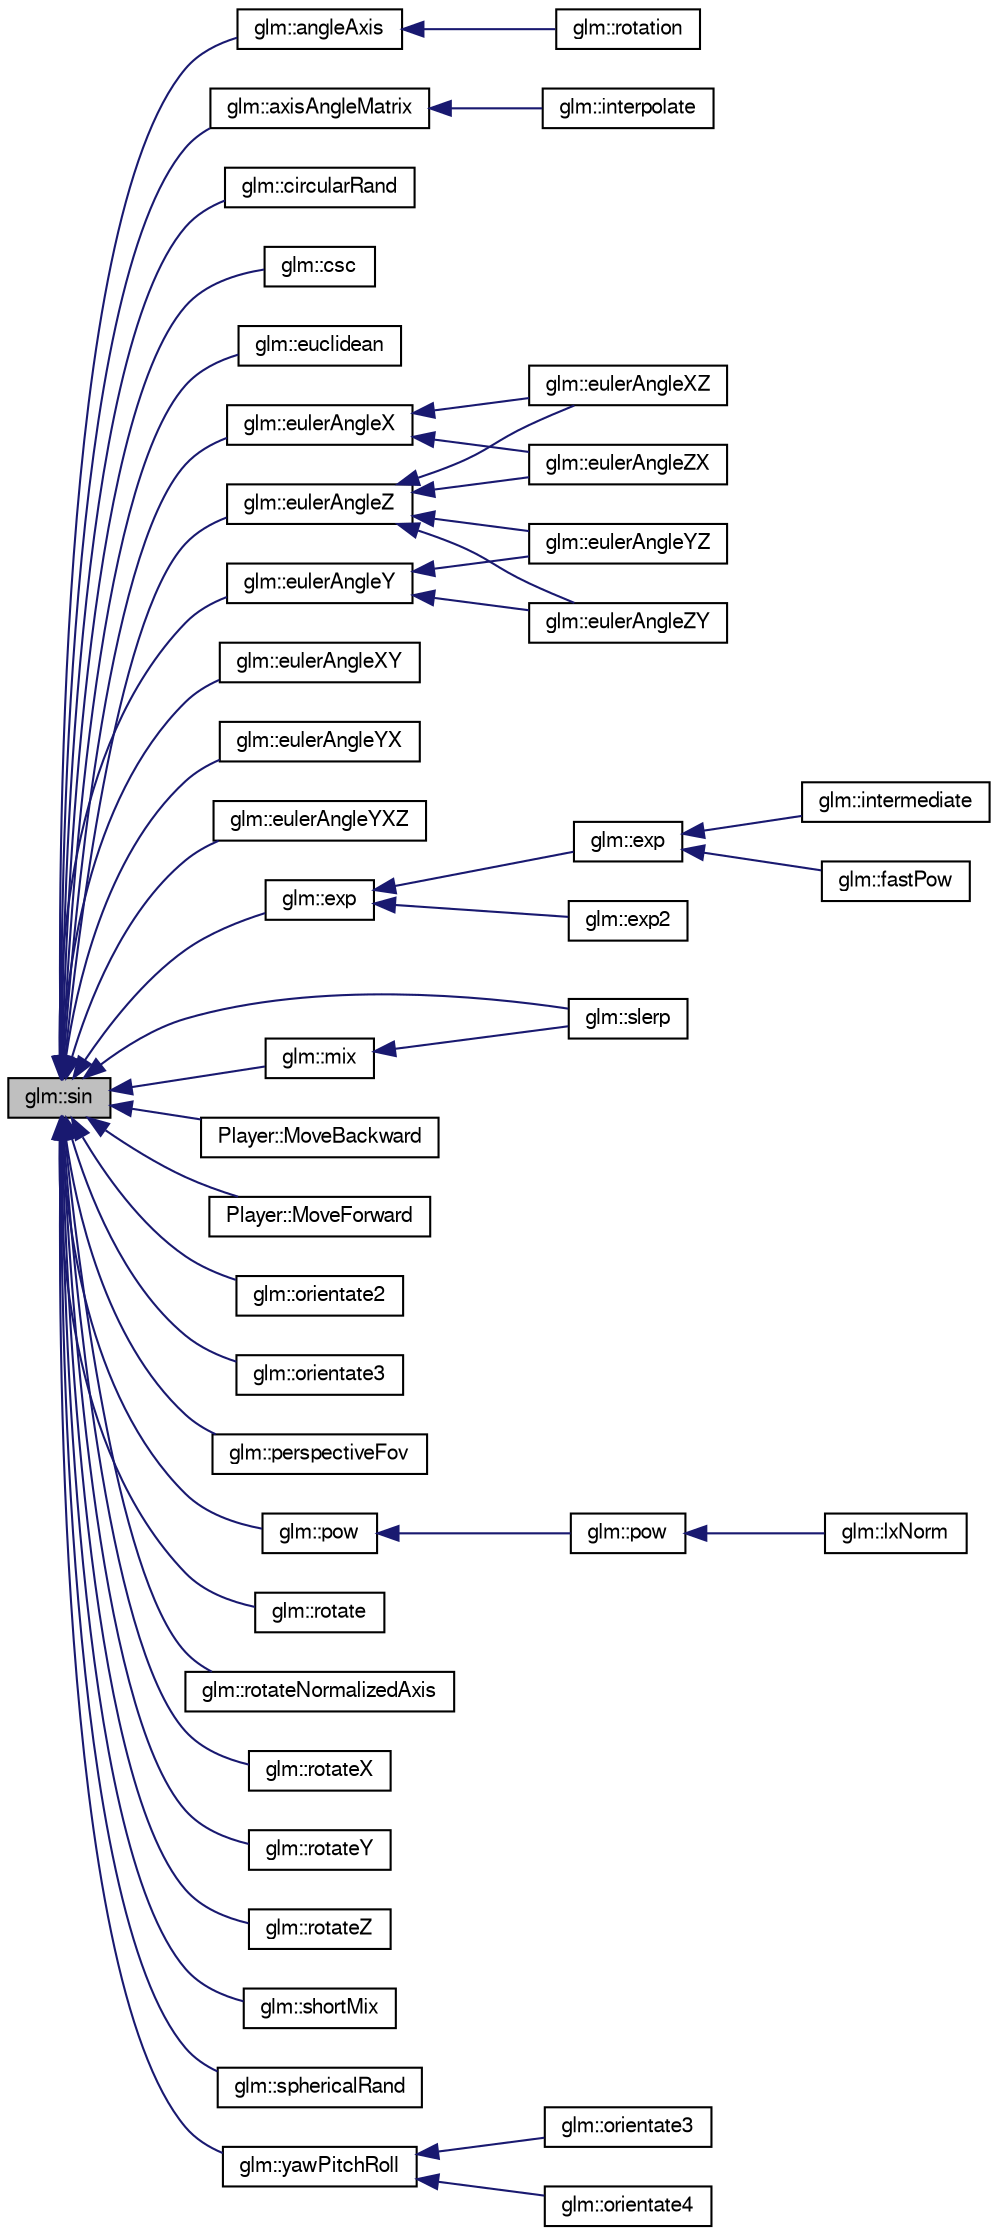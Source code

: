 digraph G
{
  bgcolor="transparent";
  edge [fontname="FreeSans",fontsize=10,labelfontname="FreeSans",labelfontsize=10];
  node [fontname="FreeSans",fontsize=10,shape=record];
  rankdir=LR;
  Node1 [label="glm::sin",height=0.2,width=0.4,color="black", fillcolor="grey75", style="filled" fontcolor="black"];
  Node1 -> Node2 [dir=back,color="midnightblue",fontsize=10,style="solid"];
  Node2 [label="glm::angleAxis",height=0.2,width=0.4,color="black",URL="$group__gtc__quaternion.html#g96dbce7a48d76fa63e65c4ba949a3bc4"];
  Node2 -> Node3 [dir=back,color="midnightblue",fontsize=10,style="solid"];
  Node3 [label="glm::rotation",height=0.2,width=0.4,color="black",URL="$group__gtx__quaternion.html#gf7a15242ef69e5c997df231b28b92cef"];
  Node1 -> Node4 [dir=back,color="midnightblue",fontsize=10,style="solid"];
  Node4 [label="glm::axisAngleMatrix",height=0.2,width=0.4,color="black",URL="$group__gtx__matrix__interpolation.html#gf7c0106d03d55a7b670a6261b107f22b"];
  Node4 -> Node5 [dir=back,color="midnightblue",fontsize=10,style="solid"];
  Node5 [label="glm::interpolate",height=0.2,width=0.4,color="black",URL="$group__gtx__matrix__interpolation.html#gc618bbef632f87be5c570aa5afe63f30"];
  Node1 -> Node6 [dir=back,color="midnightblue",fontsize=10,style="solid"];
  Node6 [label="glm::circularRand",height=0.2,width=0.4,color="black",URL="$group__gtc__random.html#gb633996dfedab1a7f45bb5cfa1b14443"];
  Node1 -> Node7 [dir=back,color="midnightblue",fontsize=10,style="solid"];
  Node7 [label="glm::csc",height=0.2,width=0.4,color="black",URL="$group__gtc__reciprocal.html#gdadd7293102fe18951a4acb4df1455a8"];
  Node1 -> Node8 [dir=back,color="midnightblue",fontsize=10,style="solid"];
  Node8 [label="glm::euclidean",height=0.2,width=0.4,color="black",URL="$group__gtx__polar__coordinates.html#g3bd21c0f1b1d99a2f8e9cfc85bca488e"];
  Node1 -> Node9 [dir=back,color="midnightblue",fontsize=10,style="solid"];
  Node9 [label="glm::eulerAngleX",height=0.2,width=0.4,color="black",URL="$group__gtx__euler__angles.html#g5fb8269b6795f95dec7ca7bbe61805f6"];
  Node9 -> Node10 [dir=back,color="midnightblue",fontsize=10,style="solid"];
  Node10 [label="glm::eulerAngleXZ",height=0.2,width=0.4,color="black",URL="$group__gtx__euler__angles.html#g9b63e52fda0b7773c50bbf3c310bdcf2"];
  Node9 -> Node11 [dir=back,color="midnightblue",fontsize=10,style="solid"];
  Node11 [label="glm::eulerAngleZX",height=0.2,width=0.4,color="black",URL="$group__gtx__euler__angles.html#g3709f9eb45b49ecf41d42bec91c031fa"];
  Node1 -> Node12 [dir=back,color="midnightblue",fontsize=10,style="solid"];
  Node12 [label="glm::eulerAngleXY",height=0.2,width=0.4,color="black",URL="$group__gtx__euler__angles.html#g6a2dc9bf80aecdffb3e5ab3bcede6647"];
  Node1 -> Node13 [dir=back,color="midnightblue",fontsize=10,style="solid"];
  Node13 [label="glm::eulerAngleY",height=0.2,width=0.4,color="black",URL="$group__gtx__euler__angles.html#g558b0e0fd3c1f6a414d184a22c968b79"];
  Node13 -> Node14 [dir=back,color="midnightblue",fontsize=10,style="solid"];
  Node14 [label="glm::eulerAngleYZ",height=0.2,width=0.4,color="black",URL="$group__gtx__euler__angles.html#g9ac024a16439421d2a3c7c17b6df31b5"];
  Node13 -> Node15 [dir=back,color="midnightblue",fontsize=10,style="solid"];
  Node15 [label="glm::eulerAngleZY",height=0.2,width=0.4,color="black",URL="$group__gtx__euler__angles.html#gfcd7d34bef520fd8bee6d4d865a8162a"];
  Node1 -> Node16 [dir=back,color="midnightblue",fontsize=10,style="solid"];
  Node16 [label="glm::eulerAngleYX",height=0.2,width=0.4,color="black",URL="$group__gtx__euler__angles.html#gd26afd5add0e121296d3b44dea32f32e"];
  Node1 -> Node17 [dir=back,color="midnightblue",fontsize=10,style="solid"];
  Node17 [label="glm::eulerAngleYXZ",height=0.2,width=0.4,color="black",URL="$group__gtx__euler__angles.html#g7ba74fb9419dd90256b682855e904159"];
  Node1 -> Node18 [dir=back,color="midnightblue",fontsize=10,style="solid"];
  Node18 [label="glm::eulerAngleZ",height=0.2,width=0.4,color="black",URL="$group__gtx__euler__angles.html#ge77e2c08c118ecd34ffc8ca425d2cf77"];
  Node18 -> Node10 [dir=back,color="midnightblue",fontsize=10,style="solid"];
  Node18 -> Node14 [dir=back,color="midnightblue",fontsize=10,style="solid"];
  Node18 -> Node11 [dir=back,color="midnightblue",fontsize=10,style="solid"];
  Node18 -> Node15 [dir=back,color="midnightblue",fontsize=10,style="solid"];
  Node1 -> Node19 [dir=back,color="midnightblue",fontsize=10,style="solid"];
  Node19 [label="glm::exp",height=0.2,width=0.4,color="black",URL="$group__gtx__quaternion.html#gd4ec8f59911f01bb4c298839017ba91f"];
  Node19 -> Node20 [dir=back,color="midnightblue",fontsize=10,style="solid"];
  Node20 [label="glm::exp",height=0.2,width=0.4,color="black",URL="$group__core__func__exponential.html#g0e7e69c5497cbbfe4afe08ee5449c553"];
  Node20 -> Node21 [dir=back,color="midnightblue",fontsize=10,style="solid"];
  Node21 [label="glm::fastPow",height=0.2,width=0.4,color="black",URL="$group__gtx__fast__exponential.html#g399b134d7015729817135440eb047d5a"];
  Node20 -> Node22 [dir=back,color="midnightblue",fontsize=10,style="solid"];
  Node22 [label="glm::intermediate",height=0.2,width=0.4,color="black",URL="$group__gtx__quaternion.html#ge94a070898e8be560a5dcf8e15854b2d"];
  Node19 -> Node23 [dir=back,color="midnightblue",fontsize=10,style="solid"];
  Node23 [label="glm::exp2",height=0.2,width=0.4,color="black",URL="$group__core__func__exponential.html#g85f6efedaa47799e8f406481baca2171"];
  Node1 -> Node24 [dir=back,color="midnightblue",fontsize=10,style="solid"];
  Node24 [label="glm::mix",height=0.2,width=0.4,color="black",URL="$group__gtc__quaternion.html#gd53916e67eedc8bb259548504b713350"];
  Node24 -> Node25 [dir=back,color="midnightblue",fontsize=10,style="solid"];
  Node25 [label="glm::slerp",height=0.2,width=0.4,color="black",URL="$group__gtc__quaternion.html#ga75cee4315cd8e7f15eaac3ea944106a",tooltip="Returns the slurp interpolation between two quaternions."];
  Node1 -> Node26 [dir=back,color="midnightblue",fontsize=10,style="solid"];
  Node26 [label="Player::MoveBackward",height=0.2,width=0.4,color="black",URL="$class_player.html#0de705c108e85cf8609ac827319fe11b",tooltip="Moves the player backward."];
  Node1 -> Node27 [dir=back,color="midnightblue",fontsize=10,style="solid"];
  Node27 [label="Player::MoveForward",height=0.2,width=0.4,color="black",URL="$class_player.html#afa223a6906cf925ac0f9ae1ad197cde",tooltip="Moves the player forward."];
  Node1 -> Node28 [dir=back,color="midnightblue",fontsize=10,style="solid"];
  Node28 [label="glm::orientate2",height=0.2,width=0.4,color="black",URL="$group__gtx__euler__angles.html#g026f776506cd9c5b144c6d4b410a079b"];
  Node1 -> Node29 [dir=back,color="midnightblue",fontsize=10,style="solid"];
  Node29 [label="glm::orientate3",height=0.2,width=0.4,color="black",URL="$group__gtx__euler__angles.html#gce794db535af3056d97f4f62e7ed7509"];
  Node1 -> Node30 [dir=back,color="midnightblue",fontsize=10,style="solid"];
  Node30 [label="glm::perspectiveFov",height=0.2,width=0.4,color="black",URL="$group__gtc__matrix__transform.html#gc9db4ea8ecdcb00f1d06d29603b5df52"];
  Node1 -> Node31 [dir=back,color="midnightblue",fontsize=10,style="solid"];
  Node31 [label="glm::pow",height=0.2,width=0.4,color="black",URL="$group__gtx__quaternion.html#g49e7cd8958d474290778760d171a44d2"];
  Node31 -> Node32 [dir=back,color="midnightblue",fontsize=10,style="solid"];
  Node32 [label="glm::pow",height=0.2,width=0.4,color="black",URL="$group__core__func__exponential.html#gfdaffc3606f4ee7f415cd64ada108356"];
  Node32 -> Node33 [dir=back,color="midnightblue",fontsize=10,style="solid"];
  Node33 [label="glm::lxNorm",height=0.2,width=0.4,color="black",URL="$group__gtx__norm.html#g2f42190c8743abab279d0a8f5a321692"];
  Node1 -> Node34 [dir=back,color="midnightblue",fontsize=10,style="solid"];
  Node34 [label="glm::rotate",height=0.2,width=0.4,color="black",URL="$group__gtc__quaternion.html#gca43bc964b553c2bde6a60499c1f2b50"];
  Node1 -> Node35 [dir=back,color="midnightblue",fontsize=10,style="solid"];
  Node35 [label="glm::rotateNormalizedAxis",height=0.2,width=0.4,color="black",URL="$group__gtx__rotate__normalized__axis.html#g9fc93bb16dd6719fc660a506cb833fb0"];
  Node1 -> Node36 [dir=back,color="midnightblue",fontsize=10,style="solid"];
  Node36 [label="glm::rotateX",height=0.2,width=0.4,color="black",URL="$group__gtx__rotate__vector.html#g29ccc284b661dc52c457959f8cbf8af6"];
  Node1 -> Node37 [dir=back,color="midnightblue",fontsize=10,style="solid"];
  Node37 [label="glm::rotateY",height=0.2,width=0.4,color="black",URL="$group__gtx__rotate__vector.html#g8e792cb7fbd2ad57a4eafcccc62c523c"];
  Node1 -> Node38 [dir=back,color="midnightblue",fontsize=10,style="solid"];
  Node38 [label="glm::rotateZ",height=0.2,width=0.4,color="black",URL="$group__gtx__rotate__vector.html#g67b56c3da73e7da777810b2a82bab4f8"];
  Node1 -> Node39 [dir=back,color="midnightblue",fontsize=10,style="solid"];
  Node39 [label="glm::shortMix",height=0.2,width=0.4,color="black",URL="$group__gtx__quaternion.html#g1d83d29dc8f5870d70d2833c64be777c"];
  Node1 -> Node25 [dir=back,color="midnightblue",fontsize=10,style="solid"];
  Node1 -> Node40 [dir=back,color="midnightblue",fontsize=10,style="solid"];
  Node40 [label="glm::sphericalRand",height=0.2,width=0.4,color="black",URL="$group__gtc__random.html#g02f5a6b98ae4e494eef340bcdd38ed35"];
  Node1 -> Node41 [dir=back,color="midnightblue",fontsize=10,style="solid"];
  Node41 [label="glm::yawPitchRoll",height=0.2,width=0.4,color="black",URL="$group__gtx__euler__angles.html#ga254d26a7a42b65101f4eee88d5b153f"];
  Node41 -> Node42 [dir=back,color="midnightblue",fontsize=10,style="solid"];
  Node42 [label="glm::orientate3",height=0.2,width=0.4,color="black",URL="$group__gtx__euler__angles.html#g114ce533cc2f140cb17ca5a44214d973"];
  Node41 -> Node43 [dir=back,color="midnightblue",fontsize=10,style="solid"];
  Node43 [label="glm::orientate4",height=0.2,width=0.4,color="black",URL="$group__gtx__euler__angles.html#g98f6c8d3b6b97ff0ae2f64544142cb7f"];
}
